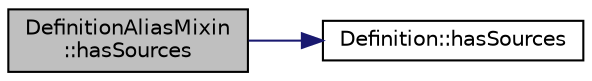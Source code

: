digraph "DefinitionAliasMixin::hasSources"
{
 // LATEX_PDF_SIZE
  edge [fontname="Helvetica",fontsize="10",labelfontname="Helvetica",labelfontsize="10"];
  node [fontname="Helvetica",fontsize="10",shape=record];
  rankdir="LR";
  Node1 [label="DefinitionAliasMixin\l::hasSources",height=0.2,width=0.4,color="black", fillcolor="grey75", style="filled", fontcolor="black",tooltip=" "];
  Node1 -> Node2 [color="midnightblue",fontsize="10",style="solid",fontname="Helvetica"];
  Node2 [label="Definition::hasSources",height=0.2,width=0.4,color="black", fillcolor="white", style="filled",URL="$classDefinition.html#a8bd429d0919cd55305582b5c19ef8958",tooltip=" "];
}
